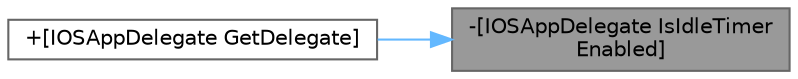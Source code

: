 digraph "-[IOSAppDelegate IsIdleTimerEnabled]"
{
 // INTERACTIVE_SVG=YES
 // LATEX_PDF_SIZE
  bgcolor="transparent";
  edge [fontname=Helvetica,fontsize=10,labelfontname=Helvetica,labelfontsize=10];
  node [fontname=Helvetica,fontsize=10,shape=box,height=0.2,width=0.4];
  rankdir="RL";
  Node1 [id="Node000001",label="-[IOSAppDelegate IsIdleTimer\lEnabled]",height=0.2,width=0.4,color="gray40", fillcolor="grey60", style="filled", fontcolor="black",tooltip=" "];
  Node1 -> Node2 [id="edge1_Node000001_Node000002",dir="back",color="steelblue1",style="solid",tooltip=" "];
  Node2 [id="Node000002",label="+[IOSAppDelegate GetDelegate]",height=0.2,width=0.4,color="grey40", fillcolor="white", style="filled",URL="$d6/d94/interfaceIOSAppDelegate.html#a54cc677791f86a3fc5ce4cab812f8443",tooltip=" "];
}
